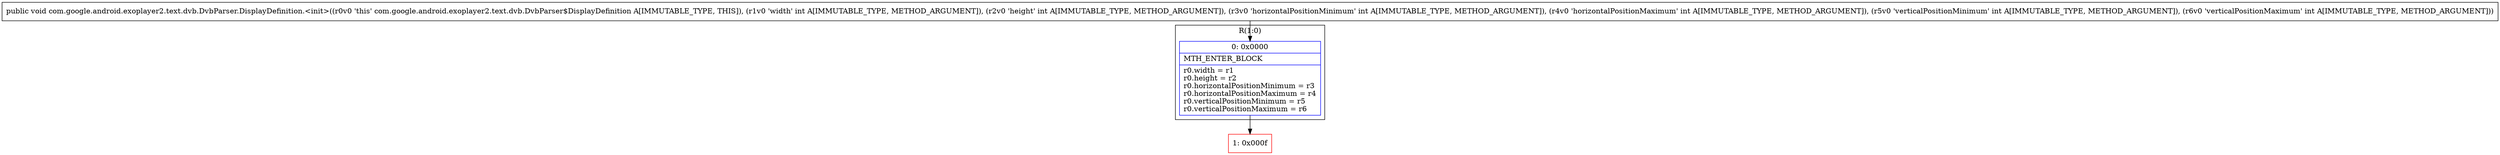 digraph "CFG forcom.google.android.exoplayer2.text.dvb.DvbParser.DisplayDefinition.\<init\>(IIIIII)V" {
subgraph cluster_Region_53980326 {
label = "R(1:0)";
node [shape=record,color=blue];
Node_0 [shape=record,label="{0\:\ 0x0000|MTH_ENTER_BLOCK\l|r0.width = r1\lr0.height = r2\lr0.horizontalPositionMinimum = r3\lr0.horizontalPositionMaximum = r4\lr0.verticalPositionMinimum = r5\lr0.verticalPositionMaximum = r6\l}"];
}
Node_1 [shape=record,color=red,label="{1\:\ 0x000f}"];
MethodNode[shape=record,label="{public void com.google.android.exoplayer2.text.dvb.DvbParser.DisplayDefinition.\<init\>((r0v0 'this' com.google.android.exoplayer2.text.dvb.DvbParser$DisplayDefinition A[IMMUTABLE_TYPE, THIS]), (r1v0 'width' int A[IMMUTABLE_TYPE, METHOD_ARGUMENT]), (r2v0 'height' int A[IMMUTABLE_TYPE, METHOD_ARGUMENT]), (r3v0 'horizontalPositionMinimum' int A[IMMUTABLE_TYPE, METHOD_ARGUMENT]), (r4v0 'horizontalPositionMaximum' int A[IMMUTABLE_TYPE, METHOD_ARGUMENT]), (r5v0 'verticalPositionMinimum' int A[IMMUTABLE_TYPE, METHOD_ARGUMENT]), (r6v0 'verticalPositionMaximum' int A[IMMUTABLE_TYPE, METHOD_ARGUMENT])) }"];
MethodNode -> Node_0;
Node_0 -> Node_1;
}

